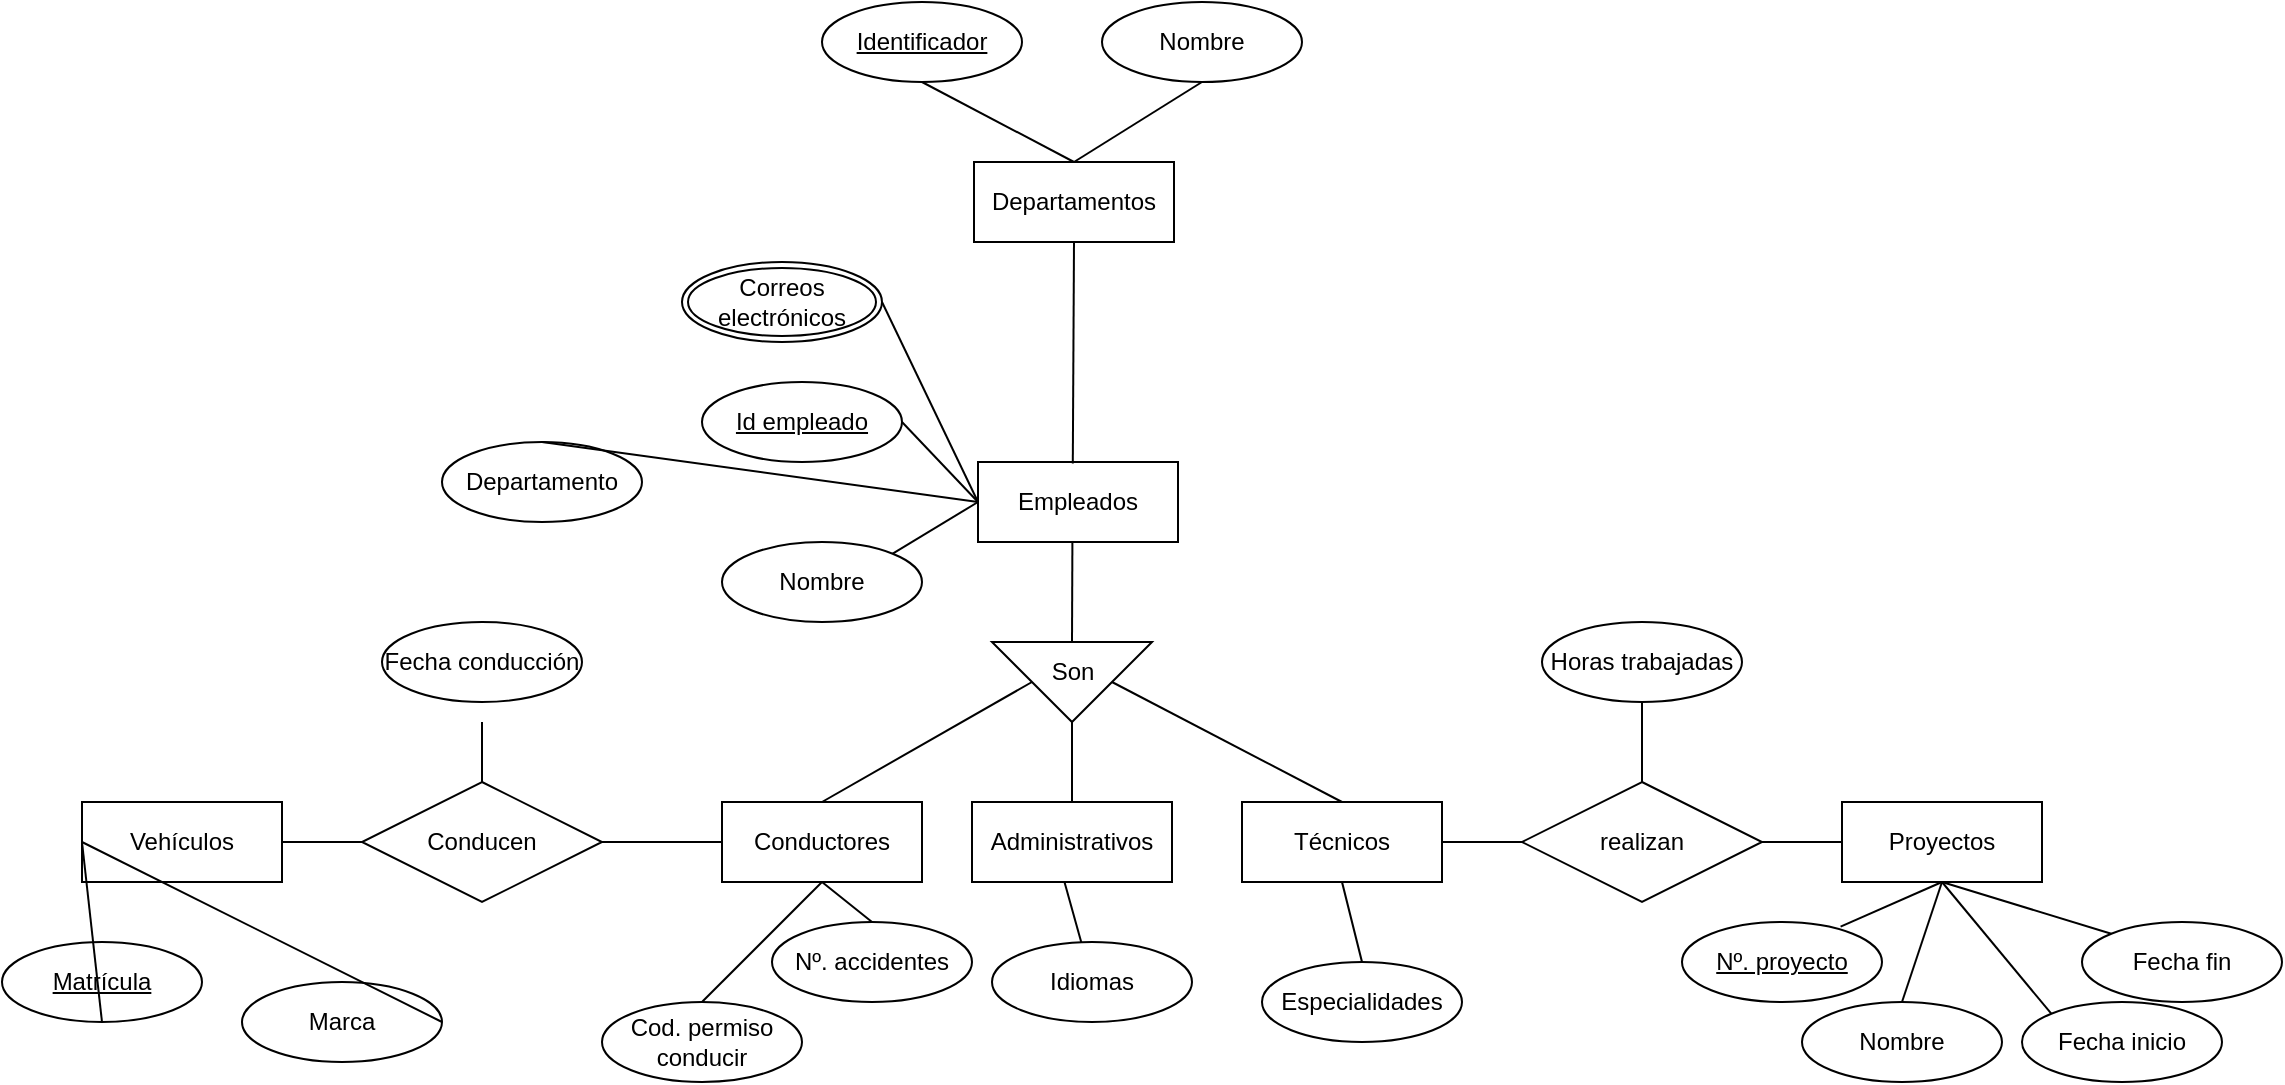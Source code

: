 <mxfile version="25.0.3">
  <diagram name="Page-1" id="_mwodajbnXfc841Qu6q9">
    <mxGraphModel dx="2100" dy="1140" grid="1" gridSize="10" guides="1" tooltips="1" connect="1" arrows="1" fold="1" page="1" pageScale="1" pageWidth="1169" pageHeight="827" math="0" shadow="0">
      <root>
        <mxCell id="0" />
        <mxCell id="1" parent="0" />
        <mxCell id="QOIxV5gKI9j92Xg-3ux--1" value="Departamentos" style="whiteSpace=wrap;html=1;align=center;" vertex="1" parent="1">
          <mxGeometry x="501" y="224" width="100" height="40" as="geometry" />
        </mxCell>
        <mxCell id="QOIxV5gKI9j92Xg-3ux--2" value="Nombre" style="ellipse;whiteSpace=wrap;html=1;align=center;" vertex="1" parent="1">
          <mxGeometry x="565" y="144" width="100" height="40" as="geometry" />
        </mxCell>
        <mxCell id="QOIxV5gKI9j92Xg-3ux--3" value="Identificador" style="ellipse;whiteSpace=wrap;html=1;align=center;fontStyle=4;" vertex="1" parent="1">
          <mxGeometry x="425" y="144" width="100" height="40" as="geometry" />
        </mxCell>
        <mxCell id="QOIxV5gKI9j92Xg-3ux--4" value="" style="endArrow=none;html=1;rounded=0;entryX=0.5;entryY=1;entryDx=0;entryDy=0;exitX=0.5;exitY=0;exitDx=0;exitDy=0;" edge="1" parent="1" source="QOIxV5gKI9j92Xg-3ux--1" target="QOIxV5gKI9j92Xg-3ux--3">
          <mxGeometry relative="1" as="geometry">
            <mxPoint x="475" y="244" as="sourcePoint" />
            <mxPoint x="635" y="244" as="targetPoint" />
          </mxGeometry>
        </mxCell>
        <mxCell id="QOIxV5gKI9j92Xg-3ux--5" value="" style="endArrow=none;html=1;rounded=0;entryX=0.5;entryY=1;entryDx=0;entryDy=0;exitX=0.5;exitY=0;exitDx=0;exitDy=0;" edge="1" parent="1" source="QOIxV5gKI9j92Xg-3ux--1" target="QOIxV5gKI9j92Xg-3ux--2">
          <mxGeometry relative="1" as="geometry">
            <mxPoint x="475" y="244" as="sourcePoint" />
            <mxPoint x="635" y="244" as="targetPoint" />
          </mxGeometry>
        </mxCell>
        <mxCell id="QOIxV5gKI9j92Xg-3ux--6" value="Empleados" style="whiteSpace=wrap;html=1;align=center;" vertex="1" parent="1">
          <mxGeometry x="503" y="374" width="100" height="40" as="geometry" />
        </mxCell>
        <mxCell id="QOIxV5gKI9j92Xg-3ux--7" value="Id empleado" style="ellipse;whiteSpace=wrap;html=1;align=center;fontStyle=4;" vertex="1" parent="1">
          <mxGeometry x="365" y="334" width="100" height="40" as="geometry" />
        </mxCell>
        <mxCell id="QOIxV5gKI9j92Xg-3ux--8" value="Nombre" style="ellipse;whiteSpace=wrap;html=1;align=center;" vertex="1" parent="1">
          <mxGeometry x="375" y="414" width="100" height="40" as="geometry" />
        </mxCell>
        <mxCell id="QOIxV5gKI9j92Xg-3ux--9" value="Correos electrónicos" style="ellipse;shape=doubleEllipse;margin=3;whiteSpace=wrap;html=1;align=center;" vertex="1" parent="1">
          <mxGeometry x="355" y="274" width="100" height="40" as="geometry" />
        </mxCell>
        <mxCell id="QOIxV5gKI9j92Xg-3ux--10" value="Departamento" style="ellipse;whiteSpace=wrap;html=1;align=center;" vertex="1" parent="1">
          <mxGeometry x="235" y="364" width="100" height="40" as="geometry" />
        </mxCell>
        <mxCell id="QOIxV5gKI9j92Xg-3ux--11" value="" style="endArrow=none;html=1;rounded=0;exitX=1;exitY=0.5;exitDx=0;exitDy=0;entryX=0;entryY=0.5;entryDx=0;entryDy=0;" edge="1" parent="1" source="QOIxV5gKI9j92Xg-3ux--9" target="QOIxV5gKI9j92Xg-3ux--6">
          <mxGeometry relative="1" as="geometry">
            <mxPoint x="475" y="364" as="sourcePoint" />
            <mxPoint x="495" y="394" as="targetPoint" />
          </mxGeometry>
        </mxCell>
        <mxCell id="QOIxV5gKI9j92Xg-3ux--12" value="" style="endArrow=none;html=1;rounded=0;exitX=1;exitY=0.5;exitDx=0;exitDy=0;entryX=0;entryY=0.5;entryDx=0;entryDy=0;" edge="1" parent="1" source="QOIxV5gKI9j92Xg-3ux--7" target="QOIxV5gKI9j92Xg-3ux--6">
          <mxGeometry relative="1" as="geometry">
            <mxPoint x="475" y="364" as="sourcePoint" />
            <mxPoint x="635" y="364" as="targetPoint" />
          </mxGeometry>
        </mxCell>
        <mxCell id="QOIxV5gKI9j92Xg-3ux--13" value="" style="endArrow=none;html=1;rounded=0;entryX=1;entryY=0;entryDx=0;entryDy=0;exitX=0;exitY=0.5;exitDx=0;exitDy=0;" edge="1" parent="1" source="QOIxV5gKI9j92Xg-3ux--6" target="QOIxV5gKI9j92Xg-3ux--8">
          <mxGeometry relative="1" as="geometry">
            <mxPoint x="475" y="364" as="sourcePoint" />
            <mxPoint x="635" y="364" as="targetPoint" />
          </mxGeometry>
        </mxCell>
        <mxCell id="QOIxV5gKI9j92Xg-3ux--14" value="" style="endArrow=none;html=1;rounded=0;entryX=0.5;entryY=0;entryDx=0;entryDy=0;exitX=0;exitY=0.5;exitDx=0;exitDy=0;" edge="1" parent="1" source="QOIxV5gKI9j92Xg-3ux--6" target="QOIxV5gKI9j92Xg-3ux--10">
          <mxGeometry relative="1" as="geometry">
            <mxPoint x="475" y="364" as="sourcePoint" />
            <mxPoint x="635" y="364" as="targetPoint" />
          </mxGeometry>
        </mxCell>
        <mxCell id="QOIxV5gKI9j92Xg-3ux--15" value="Cod. permiso conducir" style="ellipse;whiteSpace=wrap;html=1;align=center;" vertex="1" parent="1">
          <mxGeometry x="315" y="644" width="100" height="40" as="geometry" />
        </mxCell>
        <mxCell id="QOIxV5gKI9j92Xg-3ux--17" value="" style="verticalLabelPosition=bottom;verticalAlign=top;html=1;shape=mxgraph.basic.acute_triangle;dx=0.5;rotation=-180;" vertex="1" parent="1">
          <mxGeometry x="510" y="464" width="80" height="40" as="geometry" />
        </mxCell>
        <mxCell id="QOIxV5gKI9j92Xg-3ux--18" value="Conductores" style="whiteSpace=wrap;html=1;align=center;" vertex="1" parent="1">
          <mxGeometry x="375" y="544" width="100" height="40" as="geometry" />
        </mxCell>
        <mxCell id="QOIxV5gKI9j92Xg-3ux--19" value="Administrativos" style="whiteSpace=wrap;html=1;align=center;" vertex="1" parent="1">
          <mxGeometry x="500" y="544" width="100" height="40" as="geometry" />
        </mxCell>
        <mxCell id="QOIxV5gKI9j92Xg-3ux--20" value="Técnicos" style="whiteSpace=wrap;html=1;align=center;" vertex="1" parent="1">
          <mxGeometry x="635" y="544" width="100" height="40" as="geometry" />
        </mxCell>
        <mxCell id="QOIxV5gKI9j92Xg-3ux--22" value="Nº. accidentes" style="ellipse;whiteSpace=wrap;html=1;align=center;" vertex="1" parent="1">
          <mxGeometry x="400" y="604" width="100" height="40" as="geometry" />
        </mxCell>
        <mxCell id="QOIxV5gKI9j92Xg-3ux--24" value="Idiomas" style="ellipse;whiteSpace=wrap;html=1;align=center;" vertex="1" parent="1">
          <mxGeometry x="510" y="614" width="100" height="40" as="geometry" />
        </mxCell>
        <mxCell id="QOIxV5gKI9j92Xg-3ux--25" value="Especialidades" style="ellipse;whiteSpace=wrap;html=1;align=center;" vertex="1" parent="1">
          <mxGeometry x="645" y="624" width="100" height="40" as="geometry" />
        </mxCell>
        <mxCell id="QOIxV5gKI9j92Xg-3ux--26" value="" style="endArrow=none;html=1;rounded=0;exitX=0.472;exitY=1.006;exitDx=0;exitDy=0;entryX=0.5;entryY=1;entryDx=0;entryDy=0;entryPerimeter=0;exitPerimeter=0;" edge="1" parent="1" source="QOIxV5gKI9j92Xg-3ux--6" target="QOIxV5gKI9j92Xg-3ux--17">
          <mxGeometry relative="1" as="geometry">
            <mxPoint x="475" y="474" as="sourcePoint" />
            <mxPoint x="635" y="474" as="targetPoint" />
          </mxGeometry>
        </mxCell>
        <mxCell id="QOIxV5gKI9j92Xg-3ux--27" value="" style="endArrow=none;html=1;rounded=0;exitX=0.5;exitY=1;exitDx=0;exitDy=0;entryX=0.434;entryY=0.02;entryDx=0;entryDy=0;entryPerimeter=0;" edge="1" parent="1" source="QOIxV5gKI9j92Xg-3ux--1">
          <mxGeometry relative="1" as="geometry">
            <mxPoint x="479" y="474" as="sourcePoint" />
            <mxPoint x="550.4" y="374.8" as="targetPoint" />
          </mxGeometry>
        </mxCell>
        <mxCell id="QOIxV5gKI9j92Xg-3ux--28" value="" style="endArrow=none;html=1;rounded=0;exitX=0.5;exitY=0;exitDx=0;exitDy=0;entryX=0;entryY=0;entryDx=60;entryDy=20;entryPerimeter=0;" edge="1" parent="1" source="QOIxV5gKI9j92Xg-3ux--18" target="QOIxV5gKI9j92Xg-3ux--17">
          <mxGeometry relative="1" as="geometry">
            <mxPoint x="475" y="474" as="sourcePoint" />
            <mxPoint x="635" y="474" as="targetPoint" />
          </mxGeometry>
        </mxCell>
        <mxCell id="QOIxV5gKI9j92Xg-3ux--29" value="" style="endArrow=none;html=1;rounded=0;entryX=0.5;entryY=0;entryDx=0;entryDy=0;exitX=0;exitY=0;exitDx=40;exitDy=0;exitPerimeter=0;" edge="1" parent="1" source="QOIxV5gKI9j92Xg-3ux--17" target="QOIxV5gKI9j92Xg-3ux--19">
          <mxGeometry relative="1" as="geometry">
            <mxPoint x="475" y="474" as="sourcePoint" />
            <mxPoint x="635" y="474" as="targetPoint" />
          </mxGeometry>
        </mxCell>
        <mxCell id="QOIxV5gKI9j92Xg-3ux--31" value="" style="endArrow=none;html=1;rounded=0;entryX=0.5;entryY=0;entryDx=0;entryDy=0;exitX=0;exitY=0;exitDx=20;exitDy=20;exitPerimeter=0;" edge="1" parent="1" source="QOIxV5gKI9j92Xg-3ux--17" target="QOIxV5gKI9j92Xg-3ux--20">
          <mxGeometry relative="1" as="geometry">
            <mxPoint x="475" y="474" as="sourcePoint" />
            <mxPoint x="635" y="474" as="targetPoint" />
          </mxGeometry>
        </mxCell>
        <mxCell id="QOIxV5gKI9j92Xg-3ux--36" value="Son" style="text;html=1;align=center;verticalAlign=middle;resizable=0;points=[];autosize=1;strokeColor=none;fillColor=none;" vertex="1" parent="1">
          <mxGeometry x="530" y="464" width="40" height="30" as="geometry" />
        </mxCell>
        <mxCell id="QOIxV5gKI9j92Xg-3ux--37" value="" style="endArrow=none;html=1;rounded=0;entryX=0.5;entryY=1;entryDx=0;entryDy=0;exitX=0.5;exitY=0;exitDx=0;exitDy=0;" edge="1" parent="1" source="QOIxV5gKI9j92Xg-3ux--15" target="QOIxV5gKI9j92Xg-3ux--18">
          <mxGeometry relative="1" as="geometry">
            <mxPoint x="475" y="644" as="sourcePoint" />
            <mxPoint x="635" y="644" as="targetPoint" />
          </mxGeometry>
        </mxCell>
        <mxCell id="QOIxV5gKI9j92Xg-3ux--38" value="" style="endArrow=none;html=1;rounded=0;exitX=0.5;exitY=1;exitDx=0;exitDy=0;entryX=0.5;entryY=0;entryDx=0;entryDy=0;" edge="1" parent="1" source="QOIxV5gKI9j92Xg-3ux--18" target="QOIxV5gKI9j92Xg-3ux--22">
          <mxGeometry relative="1" as="geometry">
            <mxPoint x="475" y="644" as="sourcePoint" />
            <mxPoint x="635" y="644" as="targetPoint" />
          </mxGeometry>
        </mxCell>
        <mxCell id="QOIxV5gKI9j92Xg-3ux--39" value="" style="endArrow=none;html=1;rounded=0;exitX=0.462;exitY=0.996;exitDx=0;exitDy=0;exitPerimeter=0;" edge="1" parent="1" source="QOIxV5gKI9j92Xg-3ux--19" target="QOIxV5gKI9j92Xg-3ux--24">
          <mxGeometry relative="1" as="geometry">
            <mxPoint x="475" y="644" as="sourcePoint" />
            <mxPoint x="635" y="644" as="targetPoint" />
          </mxGeometry>
        </mxCell>
        <mxCell id="QOIxV5gKI9j92Xg-3ux--40" value="" style="endArrow=none;html=1;rounded=0;exitX=0.5;exitY=1;exitDx=0;exitDy=0;entryX=0.5;entryY=0;entryDx=0;entryDy=0;" edge="1" parent="1" source="QOIxV5gKI9j92Xg-3ux--20" target="QOIxV5gKI9j92Xg-3ux--25">
          <mxGeometry relative="1" as="geometry">
            <mxPoint x="475" y="644" as="sourcePoint" />
            <mxPoint x="635" y="644" as="targetPoint" />
          </mxGeometry>
        </mxCell>
        <mxCell id="QOIxV5gKI9j92Xg-3ux--44" value="Vehículos" style="whiteSpace=wrap;html=1;align=center;" vertex="1" parent="1">
          <mxGeometry x="55" y="544" width="100" height="40" as="geometry" />
        </mxCell>
        <mxCell id="QOIxV5gKI9j92Xg-3ux--45" value="Marca" style="ellipse;whiteSpace=wrap;html=1;align=center;" vertex="1" parent="1">
          <mxGeometry x="135" y="634" width="100" height="40" as="geometry" />
        </mxCell>
        <mxCell id="QOIxV5gKI9j92Xg-3ux--46" value="Matrícula" style="ellipse;whiteSpace=wrap;html=1;align=center;fontStyle=4;" vertex="1" parent="1">
          <mxGeometry x="15" y="614" width="100" height="40" as="geometry" />
        </mxCell>
        <mxCell id="QOIxV5gKI9j92Xg-3ux--47" value="" style="endArrow=none;html=1;rounded=0;exitX=1;exitY=0.5;exitDx=0;exitDy=0;entryX=0;entryY=0.5;entryDx=0;entryDy=0;" edge="1" parent="1" source="QOIxV5gKI9j92Xg-3ux--44" target="QOIxV5gKI9j92Xg-3ux--18">
          <mxGeometry relative="1" as="geometry">
            <mxPoint x="235" y="674" as="sourcePoint" />
            <mxPoint x="395" y="674" as="targetPoint" />
          </mxGeometry>
        </mxCell>
        <mxCell id="QOIxV5gKI9j92Xg-3ux--48" value="Conducen" style="shape=rhombus;perimeter=rhombusPerimeter;whiteSpace=wrap;html=1;align=center;" vertex="1" parent="1">
          <mxGeometry x="195" y="534" width="120" height="60" as="geometry" />
        </mxCell>
        <mxCell id="QOIxV5gKI9j92Xg-3ux--49" value="" style="endArrow=none;html=1;rounded=0;exitX=0.5;exitY=1;exitDx=0;exitDy=0;entryX=0;entryY=0.5;entryDx=0;entryDy=0;" edge="1" parent="1" source="QOIxV5gKI9j92Xg-3ux--46" target="QOIxV5gKI9j92Xg-3ux--44">
          <mxGeometry relative="1" as="geometry">
            <mxPoint x="235" y="674" as="sourcePoint" />
            <mxPoint x="395" y="674" as="targetPoint" />
          </mxGeometry>
        </mxCell>
        <mxCell id="QOIxV5gKI9j92Xg-3ux--50" value="" style="endArrow=none;html=1;rounded=0;exitX=1;exitY=0.5;exitDx=0;exitDy=0;entryX=0;entryY=0.5;entryDx=0;entryDy=0;" edge="1" parent="1" source="QOIxV5gKI9j92Xg-3ux--45" target="QOIxV5gKI9j92Xg-3ux--44">
          <mxGeometry relative="1" as="geometry">
            <mxPoint x="235" y="674" as="sourcePoint" />
            <mxPoint x="395" y="674" as="targetPoint" />
          </mxGeometry>
        </mxCell>
        <mxCell id="QOIxV5gKI9j92Xg-3ux--51" value="Fecha conducción" style="ellipse;whiteSpace=wrap;html=1;align=center;" vertex="1" parent="1">
          <mxGeometry x="205" y="454" width="100" height="40" as="geometry" />
        </mxCell>
        <mxCell id="QOIxV5gKI9j92Xg-3ux--52" value="" style="endArrow=none;html=1;rounded=0;" edge="1" parent="1">
          <mxGeometry relative="1" as="geometry">
            <mxPoint x="255" y="504" as="sourcePoint" />
            <mxPoint x="255" y="534" as="targetPoint" />
          </mxGeometry>
        </mxCell>
        <mxCell id="QOIxV5gKI9j92Xg-3ux--53" value="Proyectos" style="whiteSpace=wrap;html=1;align=center;" vertex="1" parent="1">
          <mxGeometry x="935" y="544" width="100" height="40" as="geometry" />
        </mxCell>
        <mxCell id="QOIxV5gKI9j92Xg-3ux--54" value="" style="endArrow=none;html=1;rounded=0;entryX=0;entryY=0.5;entryDx=0;entryDy=0;exitX=1;exitY=0.5;exitDx=0;exitDy=0;" edge="1" parent="1" source="QOIxV5gKI9j92Xg-3ux--20" target="QOIxV5gKI9j92Xg-3ux--53">
          <mxGeometry relative="1" as="geometry">
            <mxPoint x="715" y="654" as="sourcePoint" />
            <mxPoint x="875" y="654" as="targetPoint" />
          </mxGeometry>
        </mxCell>
        <mxCell id="QOIxV5gKI9j92Xg-3ux--55" value="realizan" style="shape=rhombus;perimeter=rhombusPerimeter;whiteSpace=wrap;html=1;align=center;" vertex="1" parent="1">
          <mxGeometry x="775" y="534" width="120" height="60" as="geometry" />
        </mxCell>
        <mxCell id="QOIxV5gKI9j92Xg-3ux--56" value="Nº. proyecto" style="ellipse;whiteSpace=wrap;html=1;align=center;fontStyle=4;" vertex="1" parent="1">
          <mxGeometry x="855" y="604" width="100" height="40" as="geometry" />
        </mxCell>
        <mxCell id="QOIxV5gKI9j92Xg-3ux--57" value="Nombre" style="ellipse;whiteSpace=wrap;html=1;align=center;" vertex="1" parent="1">
          <mxGeometry x="915" y="644" width="100" height="40" as="geometry" />
        </mxCell>
        <mxCell id="QOIxV5gKI9j92Xg-3ux--58" value="Fecha inicio" style="ellipse;whiteSpace=wrap;html=1;align=center;" vertex="1" parent="1">
          <mxGeometry x="1025" y="644" width="100" height="40" as="geometry" />
        </mxCell>
        <mxCell id="QOIxV5gKI9j92Xg-3ux--59" value="Fecha fin" style="ellipse;whiteSpace=wrap;html=1;align=center;" vertex="1" parent="1">
          <mxGeometry x="1055" y="604" width="100" height="40" as="geometry" />
        </mxCell>
        <mxCell id="QOIxV5gKI9j92Xg-3ux--60" value="" style="endArrow=none;html=1;rounded=0;entryX=0.5;entryY=1;entryDx=0;entryDy=0;exitX=0.793;exitY=0.058;exitDx=0;exitDy=0;exitPerimeter=0;" edge="1" parent="1" source="QOIxV5gKI9j92Xg-3ux--56" target="QOIxV5gKI9j92Xg-3ux--53">
          <mxGeometry relative="1" as="geometry">
            <mxPoint x="715" y="654" as="sourcePoint" />
            <mxPoint x="875" y="654" as="targetPoint" />
          </mxGeometry>
        </mxCell>
        <mxCell id="QOIxV5gKI9j92Xg-3ux--61" value="" style="endArrow=none;html=1;rounded=0;entryX=0.5;entryY=1;entryDx=0;entryDy=0;exitX=0.5;exitY=0;exitDx=0;exitDy=0;" edge="1" parent="1" source="QOIxV5gKI9j92Xg-3ux--57" target="QOIxV5gKI9j92Xg-3ux--53">
          <mxGeometry relative="1" as="geometry">
            <mxPoint x="715" y="654" as="sourcePoint" />
            <mxPoint x="875" y="654" as="targetPoint" />
          </mxGeometry>
        </mxCell>
        <mxCell id="QOIxV5gKI9j92Xg-3ux--62" value="" style="endArrow=none;html=1;rounded=0;exitX=0;exitY=0;exitDx=0;exitDy=0;entryX=0.5;entryY=1;entryDx=0;entryDy=0;" edge="1" parent="1" source="QOIxV5gKI9j92Xg-3ux--58" target="QOIxV5gKI9j92Xg-3ux--53">
          <mxGeometry relative="1" as="geometry">
            <mxPoint x="715" y="654" as="sourcePoint" />
            <mxPoint x="875" y="654" as="targetPoint" />
          </mxGeometry>
        </mxCell>
        <mxCell id="QOIxV5gKI9j92Xg-3ux--63" value="" style="endArrow=none;html=1;rounded=0;entryX=0.5;entryY=1;entryDx=0;entryDy=0;exitX=0;exitY=0;exitDx=0;exitDy=0;" edge="1" parent="1" source="QOIxV5gKI9j92Xg-3ux--59" target="QOIxV5gKI9j92Xg-3ux--53">
          <mxGeometry relative="1" as="geometry">
            <mxPoint x="715" y="654" as="sourcePoint" />
            <mxPoint x="875" y="654" as="targetPoint" />
          </mxGeometry>
        </mxCell>
        <mxCell id="QOIxV5gKI9j92Xg-3ux--64" value="Horas trabajadas" style="ellipse;whiteSpace=wrap;html=1;align=center;" vertex="1" parent="1">
          <mxGeometry x="785" y="454" width="100" height="40" as="geometry" />
        </mxCell>
        <mxCell id="QOIxV5gKI9j92Xg-3ux--65" value="" style="endArrow=none;html=1;rounded=0;entryX=0.5;entryY=0;entryDx=0;entryDy=0;exitX=0.5;exitY=1;exitDx=0;exitDy=0;" edge="1" parent="1" source="QOIxV5gKI9j92Xg-3ux--64" target="QOIxV5gKI9j92Xg-3ux--55">
          <mxGeometry relative="1" as="geometry">
            <mxPoint x="645" y="554" as="sourcePoint" />
            <mxPoint x="805" y="554" as="targetPoint" />
          </mxGeometry>
        </mxCell>
      </root>
    </mxGraphModel>
  </diagram>
</mxfile>
